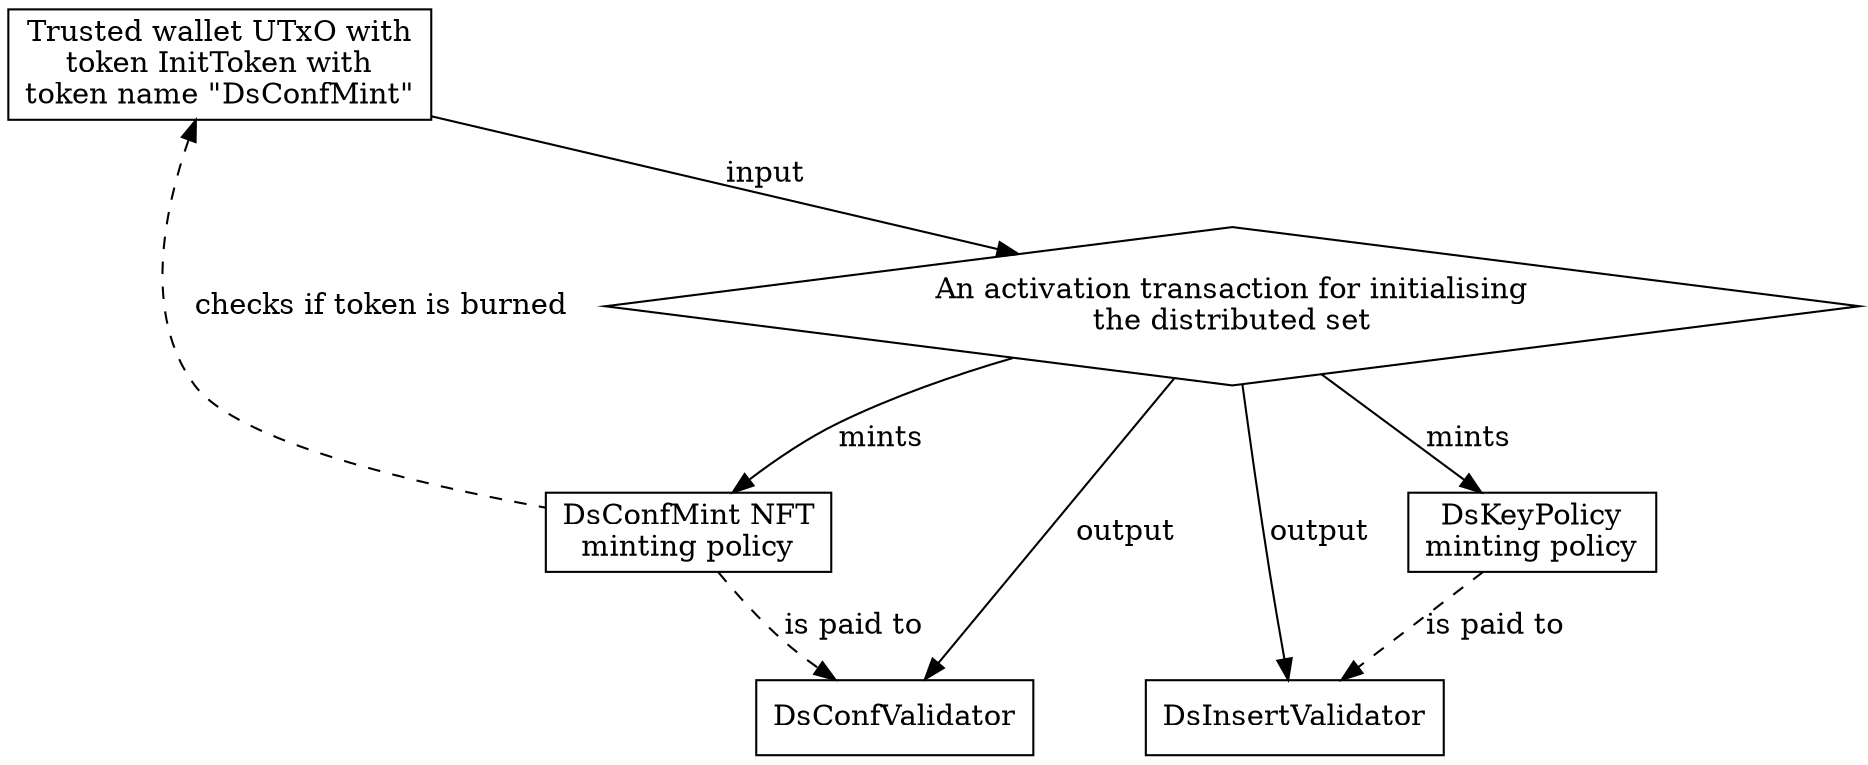 strict digraph {
  node [shape=record]
  graph [nodesep="0.5", ranksep="0.5"]

  trustedWallet [ label = "Trusted wallet UTxO with\ntoken InitToken with\ntoken name \"DsConfMint\""];
  transaction [ label = "An activation transaction for initialising\nthe distributed set", shape=diamond ];
  dsConfMintNFT [ label = "DsConfMint NFT\nminting policy"];
  dsConfValidator [ label = "DsConfValidator"];
  dsInsertValidator [ label = "DsInsertValidator"];
  dsKeyPolicy [ label = "DsKeyPolicy\nminting policy"];

  trustedWallet -> transaction [ label = "input"];
  trustedWallet -> dsConfMintNFT [ label = "checks if token is burned", style=dashed, dir=back];
  transaction -> dsConfMintNFT [ label = "mints" ];
  transaction -> dsKeyPolicy [ label = "mints" ];
  transaction -> dsConfValidator [ label = "output"];
  transaction -> dsInsertValidator [ label = "output"];
  dsConfMintNFT -> dsConfValidator [ label = "is paid to", style=dashed ]
  dsKeyPolicy -> dsInsertValidator [ label = "is paid to", style=dashed ]
}
